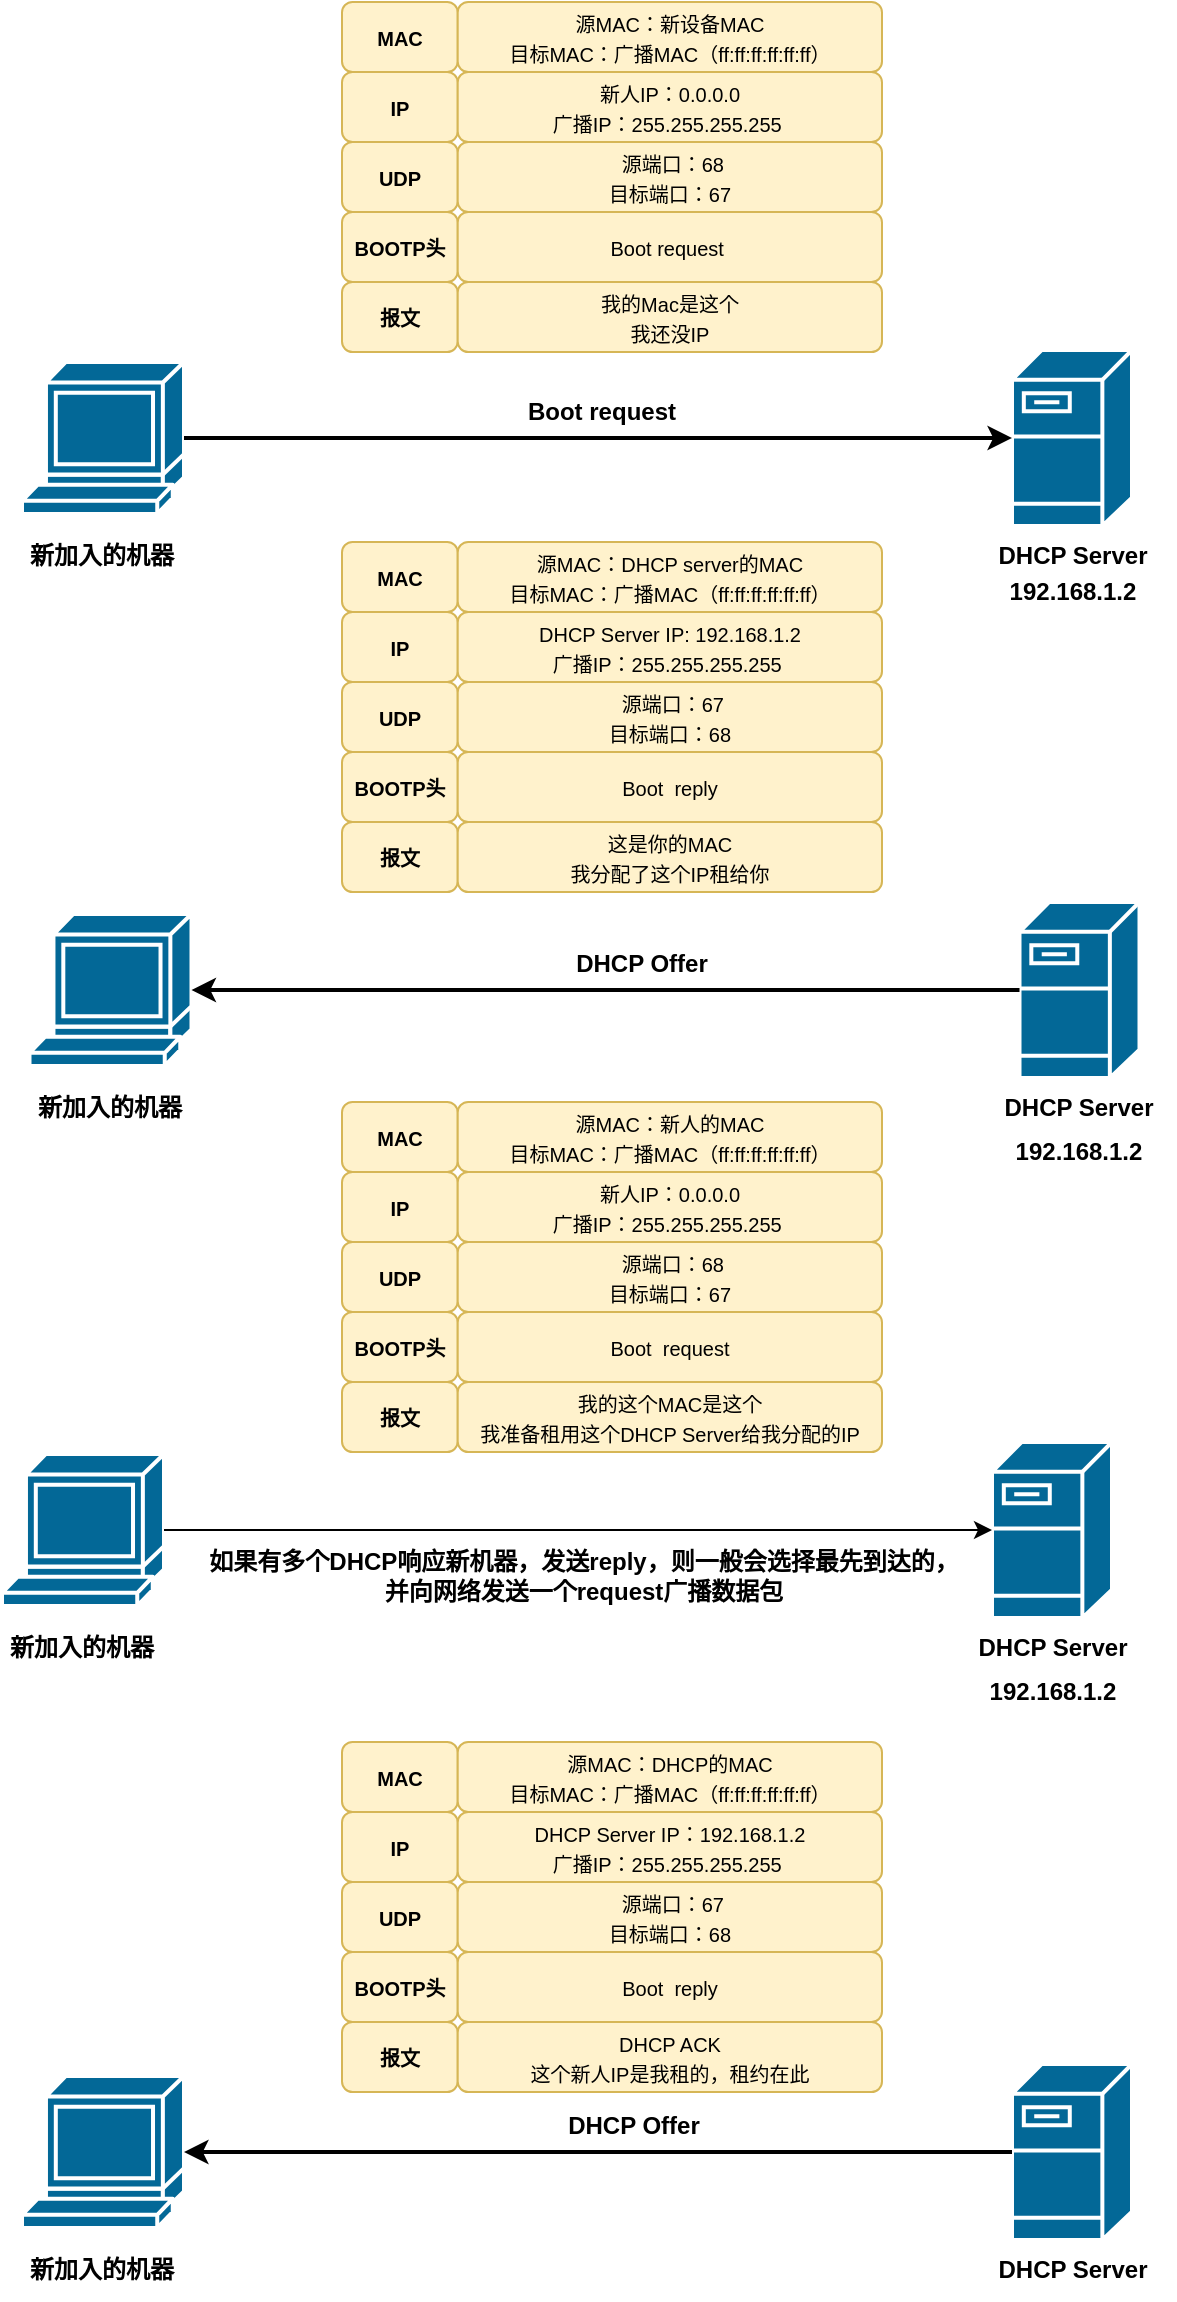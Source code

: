 <mxfile version="23.0.2" type="device">
  <diagram name="第 1 页" id="mvMggE6jEEcCf9ZD2xqr">
    <mxGraphModel dx="1878" dy="1266" grid="1" gridSize="10" guides="1" tooltips="1" connect="1" arrows="1" fold="1" page="1" pageScale="1" pageWidth="827" pageHeight="1169" math="0" shadow="0">
      <root>
        <mxCell id="0" />
        <mxCell id="1" parent="0" />
        <mxCell id="aM6yOoi2YgJckzfjnblt-9" value="" style="shape=mxgraph.cisco.servers.fileserver;sketch=0;html=1;pointerEvents=1;dashed=0;fillColor=#036897;strokeColor=#ffffff;strokeWidth=2;verticalLabelPosition=bottom;verticalAlign=top;align=center;outlineConnect=0;" vertex="1" parent="1">
          <mxGeometry x="655" y="194" width="60" height="88" as="geometry" />
        </mxCell>
        <mxCell id="aM6yOoi2YgJckzfjnblt-10" value="" style="shape=mxgraph.cisco.computers_and_peripherals.terminal;sketch=0;html=1;pointerEvents=1;dashed=0;fillColor=#036897;strokeColor=#ffffff;strokeWidth=2;verticalLabelPosition=bottom;verticalAlign=top;align=center;outlineConnect=0;" vertex="1" parent="1">
          <mxGeometry x="160" y="200" width="81" height="76" as="geometry" />
        </mxCell>
        <mxCell id="aM6yOoi2YgJckzfjnblt-15" value="" style="group" vertex="1" connectable="0" parent="1">
          <mxGeometry x="320" y="20" width="270" height="175" as="geometry" />
        </mxCell>
        <mxCell id="aM6yOoi2YgJckzfjnblt-1" value="&lt;font style=&quot;font-size: 10px;&quot;&gt;&lt;b&gt;MAC&lt;/b&gt;&lt;/font&gt;" style="rounded=1;whiteSpace=wrap;html=1;container=0;fillColor=#fff2cc;strokeColor=#d6b656;" vertex="1" parent="aM6yOoi2YgJckzfjnblt-15">
          <mxGeometry width="57.857" height="35.0" as="geometry" />
        </mxCell>
        <mxCell id="aM6yOoi2YgJckzfjnblt-2" value="&lt;font style=&quot;font-size: 10px;&quot;&gt;源MAC：新设备MAC&lt;br&gt;目标MAC：广播MAC（ff:ff:ff:ff:ff:ff）&lt;/font&gt;" style="rounded=1;whiteSpace=wrap;html=1;container=0;fillColor=#fff2cc;strokeColor=#d6b656;" vertex="1" parent="aM6yOoi2YgJckzfjnblt-15">
          <mxGeometry x="57.857" width="212.143" height="35" as="geometry" />
        </mxCell>
        <mxCell id="aM6yOoi2YgJckzfjnblt-3" value="&lt;font style=&quot;font-size: 10px;&quot;&gt;&lt;b&gt;IP&lt;/b&gt;&lt;/font&gt;" style="rounded=1;whiteSpace=wrap;html=1;container=0;fillColor=#fff2cc;strokeColor=#d6b656;" vertex="1" parent="aM6yOoi2YgJckzfjnblt-15">
          <mxGeometry y="35.0" width="57.857" height="35.0" as="geometry" />
        </mxCell>
        <mxCell id="aM6yOoi2YgJckzfjnblt-4" value="&lt;font style=&quot;font-size: 10px;&quot;&gt;新人IP：0.0.0.0&lt;br&gt;广播IP：255.255.255.255&amp;nbsp;&lt;/font&gt;" style="rounded=1;whiteSpace=wrap;html=1;container=0;fillColor=#fff2cc;strokeColor=#d6b656;" vertex="1" parent="aM6yOoi2YgJckzfjnblt-15">
          <mxGeometry x="57.857" y="35" width="212.143" height="35" as="geometry" />
        </mxCell>
        <mxCell id="aM6yOoi2YgJckzfjnblt-5" value="&lt;font style=&quot;font-size: 10px;&quot;&gt;&lt;b&gt;UDP&lt;/b&gt;&lt;/font&gt;" style="rounded=1;whiteSpace=wrap;html=1;container=0;fillColor=#fff2cc;strokeColor=#d6b656;" vertex="1" parent="aM6yOoi2YgJckzfjnblt-15">
          <mxGeometry y="70.0" width="57.857" height="35.0" as="geometry" />
        </mxCell>
        <mxCell id="aM6yOoi2YgJckzfjnblt-6" value="&lt;font style=&quot;font-size: 10px;&quot;&gt;&amp;nbsp;源端口：68&lt;br&gt;目标端口：67&lt;/font&gt;" style="rounded=1;whiteSpace=wrap;html=1;container=0;fillColor=#fff2cc;strokeColor=#d6b656;" vertex="1" parent="aM6yOoi2YgJckzfjnblt-15">
          <mxGeometry x="57.857" y="70" width="212.143" height="35" as="geometry" />
        </mxCell>
        <mxCell id="aM6yOoi2YgJckzfjnblt-7" value="&lt;font style=&quot;font-size: 10px;&quot;&gt;&lt;b&gt;BOOTP头&lt;/b&gt;&lt;/font&gt;" style="rounded=1;whiteSpace=wrap;html=1;container=0;fillColor=#fff2cc;strokeColor=#d6b656;" vertex="1" parent="aM6yOoi2YgJckzfjnblt-15">
          <mxGeometry y="105" width="57.857" height="35.0" as="geometry" />
        </mxCell>
        <mxCell id="aM6yOoi2YgJckzfjnblt-8" value="&lt;font style=&quot;font-size: 10px;&quot;&gt;Boot request&amp;nbsp;&lt;/font&gt;" style="rounded=1;whiteSpace=wrap;html=1;container=0;fillColor=#fff2cc;strokeColor=#d6b656;" vertex="1" parent="aM6yOoi2YgJckzfjnblt-15">
          <mxGeometry x="57.857" y="105" width="212.143" height="35" as="geometry" />
        </mxCell>
        <mxCell id="aM6yOoi2YgJckzfjnblt-13" value="&lt;font style=&quot;font-size: 10px;&quot;&gt;&lt;b&gt;报文&lt;/b&gt;&lt;/font&gt;" style="rounded=1;whiteSpace=wrap;html=1;container=0;fillColor=#fff2cc;strokeColor=#d6b656;" vertex="1" parent="aM6yOoi2YgJckzfjnblt-15">
          <mxGeometry y="140" width="57.857" height="35.0" as="geometry" />
        </mxCell>
        <mxCell id="aM6yOoi2YgJckzfjnblt-14" value="&lt;font style=&quot;font-size: 10px;&quot;&gt;我的Mac是这个&lt;br&gt;我还没IP&lt;/font&gt;" style="rounded=1;whiteSpace=wrap;html=1;container=0;fillColor=#fff2cc;strokeColor=#d6b656;" vertex="1" parent="aM6yOoi2YgJckzfjnblt-15">
          <mxGeometry x="57.857" y="140" width="212.143" height="35" as="geometry" />
        </mxCell>
        <mxCell id="aM6yOoi2YgJckzfjnblt-16" value="&lt;b&gt;新加入的机器&lt;/b&gt;" style="text;html=1;strokeColor=none;fillColor=none;align=center;verticalAlign=middle;whiteSpace=wrap;rounded=0;" vertex="1" parent="1">
          <mxGeometry x="160" y="282" width="80" height="30" as="geometry" />
        </mxCell>
        <mxCell id="aM6yOoi2YgJckzfjnblt-18" value="&lt;b&gt;DHCP Server&lt;/b&gt;" style="text;html=1;strokeColor=none;fillColor=none;align=center;verticalAlign=middle;whiteSpace=wrap;rounded=0;" vertex="1" parent="1">
          <mxGeometry x="637.5" y="282" width="95" height="30" as="geometry" />
        </mxCell>
        <mxCell id="aM6yOoi2YgJckzfjnblt-20" style="edgeStyle=orthogonalEdgeStyle;rounded=0;orthogonalLoop=1;jettySize=auto;html=1;exitX=1;exitY=0.5;exitDx=0;exitDy=0;exitPerimeter=0;entryX=0;entryY=0.5;entryDx=0;entryDy=0;entryPerimeter=0;strokeWidth=2;" edge="1" parent="1" source="aM6yOoi2YgJckzfjnblt-10" target="aM6yOoi2YgJckzfjnblt-9">
          <mxGeometry relative="1" as="geometry" />
        </mxCell>
        <mxCell id="aM6yOoi2YgJckzfjnblt-23" value="&lt;b&gt;Boot request&lt;/b&gt;" style="text;html=1;strokeColor=none;fillColor=none;align=center;verticalAlign=middle;whiteSpace=wrap;rounded=0;" vertex="1" parent="1">
          <mxGeometry x="410" y="210" width="80" height="30" as="geometry" />
        </mxCell>
        <mxCell id="aM6yOoi2YgJckzfjnblt-24" value="" style="shape=mxgraph.cisco.servers.fileserver;sketch=0;html=1;pointerEvents=1;dashed=0;fillColor=#036897;strokeColor=#ffffff;strokeWidth=2;verticalLabelPosition=bottom;verticalAlign=top;align=center;outlineConnect=0;" vertex="1" parent="1">
          <mxGeometry x="658.75" y="470" width="60" height="88" as="geometry" />
        </mxCell>
        <mxCell id="aM6yOoi2YgJckzfjnblt-25" value="" style="shape=mxgraph.cisco.computers_and_peripherals.terminal;sketch=0;html=1;pointerEvents=1;dashed=0;fillColor=#036897;strokeColor=#ffffff;strokeWidth=2;verticalLabelPosition=bottom;verticalAlign=top;align=center;outlineConnect=0;" vertex="1" parent="1">
          <mxGeometry x="163.75" y="476" width="81" height="76" as="geometry" />
        </mxCell>
        <mxCell id="aM6yOoi2YgJckzfjnblt-26" value="&lt;b&gt;新加入的机器&lt;/b&gt;" style="text;html=1;strokeColor=none;fillColor=none;align=center;verticalAlign=middle;whiteSpace=wrap;rounded=0;" vertex="1" parent="1">
          <mxGeometry x="163.75" y="558" width="80" height="30" as="geometry" />
        </mxCell>
        <mxCell id="aM6yOoi2YgJckzfjnblt-27" value="&lt;b&gt;DHCP Server&lt;/b&gt;" style="text;html=1;strokeColor=none;fillColor=none;align=center;verticalAlign=middle;whiteSpace=wrap;rounded=0;" vertex="1" parent="1">
          <mxGeometry x="641.25" y="558" width="95" height="30" as="geometry" />
        </mxCell>
        <mxCell id="aM6yOoi2YgJckzfjnblt-29" value="&lt;b&gt;DHCP Offer&lt;/b&gt;" style="text;html=1;strokeColor=none;fillColor=none;align=center;verticalAlign=middle;whiteSpace=wrap;rounded=0;" vertex="1" parent="1">
          <mxGeometry x="430" y="486" width="80" height="30" as="geometry" />
        </mxCell>
        <mxCell id="aM6yOoi2YgJckzfjnblt-30" style="edgeStyle=orthogonalEdgeStyle;rounded=0;orthogonalLoop=1;jettySize=auto;html=1;exitX=0;exitY=0.5;exitDx=0;exitDy=0;exitPerimeter=0;entryX=1;entryY=0.5;entryDx=0;entryDy=0;entryPerimeter=0;strokeWidth=2;" edge="1" parent="1" source="aM6yOoi2YgJckzfjnblt-24" target="aM6yOoi2YgJckzfjnblt-25">
          <mxGeometry relative="1" as="geometry" />
        </mxCell>
        <mxCell id="aM6yOoi2YgJckzfjnblt-42" value="" style="group" vertex="1" connectable="0" parent="1">
          <mxGeometry x="320" y="290" width="270" height="175" as="geometry" />
        </mxCell>
        <mxCell id="aM6yOoi2YgJckzfjnblt-43" value="&lt;font style=&quot;font-size: 10px;&quot;&gt;&lt;b&gt;MAC&lt;/b&gt;&lt;/font&gt;" style="rounded=1;whiteSpace=wrap;html=1;container=0;fillColor=#fff2cc;strokeColor=#d6b656;" vertex="1" parent="aM6yOoi2YgJckzfjnblt-42">
          <mxGeometry width="57.857" height="35.0" as="geometry" />
        </mxCell>
        <mxCell id="aM6yOoi2YgJckzfjnblt-44" value="&lt;font style=&quot;font-size: 10px;&quot;&gt;源MAC：DHCP server的MAC&lt;br&gt;目标MAC：广播MAC（ff:ff:ff:ff:ff:ff）&lt;/font&gt;" style="rounded=1;whiteSpace=wrap;html=1;container=0;fillColor=#fff2cc;strokeColor=#d6b656;" vertex="1" parent="aM6yOoi2YgJckzfjnblt-42">
          <mxGeometry x="57.857" width="212.143" height="35" as="geometry" />
        </mxCell>
        <mxCell id="aM6yOoi2YgJckzfjnblt-45" value="&lt;font style=&quot;font-size: 10px;&quot;&gt;&lt;b&gt;IP&lt;/b&gt;&lt;/font&gt;" style="rounded=1;whiteSpace=wrap;html=1;container=0;fillColor=#fff2cc;strokeColor=#d6b656;" vertex="1" parent="aM6yOoi2YgJckzfjnblt-42">
          <mxGeometry y="35.0" width="57.857" height="35.0" as="geometry" />
        </mxCell>
        <mxCell id="aM6yOoi2YgJckzfjnblt-46" value="&lt;font style=&quot;font-size: 10px;&quot;&gt;DHCP Server IP: 192.168.1.2&lt;br&gt;广播IP：255.255.255.255&amp;nbsp;&lt;/font&gt;" style="rounded=1;whiteSpace=wrap;html=1;container=0;fillColor=#fff2cc;strokeColor=#d6b656;" vertex="1" parent="aM6yOoi2YgJckzfjnblt-42">
          <mxGeometry x="57.857" y="35" width="212.143" height="35" as="geometry" />
        </mxCell>
        <mxCell id="aM6yOoi2YgJckzfjnblt-47" value="&lt;font style=&quot;font-size: 10px;&quot;&gt;&lt;b&gt;UDP&lt;/b&gt;&lt;/font&gt;" style="rounded=1;whiteSpace=wrap;html=1;container=0;fillColor=#fff2cc;strokeColor=#d6b656;" vertex="1" parent="aM6yOoi2YgJckzfjnblt-42">
          <mxGeometry y="70.0" width="57.857" height="35.0" as="geometry" />
        </mxCell>
        <mxCell id="aM6yOoi2YgJckzfjnblt-48" value="&lt;font style=&quot;font-size: 10px;&quot;&gt;&amp;nbsp;源端口：67&lt;br&gt;目标端口：68&lt;/font&gt;" style="rounded=1;whiteSpace=wrap;html=1;container=0;fillColor=#fff2cc;strokeColor=#d6b656;" vertex="1" parent="aM6yOoi2YgJckzfjnblt-42">
          <mxGeometry x="57.857" y="70" width="212.143" height="35" as="geometry" />
        </mxCell>
        <mxCell id="aM6yOoi2YgJckzfjnblt-49" value="&lt;font style=&quot;font-size: 10px;&quot;&gt;&lt;b&gt;BOOTP头&lt;/b&gt;&lt;/font&gt;" style="rounded=1;whiteSpace=wrap;html=1;container=0;fillColor=#fff2cc;strokeColor=#d6b656;" vertex="1" parent="aM6yOoi2YgJckzfjnblt-42">
          <mxGeometry y="105" width="57.857" height="35.0" as="geometry" />
        </mxCell>
        <mxCell id="aM6yOoi2YgJckzfjnblt-50" value="&lt;font style=&quot;font-size: 10px;&quot;&gt;Boot&amp;nbsp; reply&lt;/font&gt;" style="rounded=1;whiteSpace=wrap;html=1;container=0;fillColor=#fff2cc;strokeColor=#d6b656;" vertex="1" parent="aM6yOoi2YgJckzfjnblt-42">
          <mxGeometry x="57.857" y="105" width="212.143" height="35" as="geometry" />
        </mxCell>
        <mxCell id="aM6yOoi2YgJckzfjnblt-51" value="&lt;font style=&quot;font-size: 10px;&quot;&gt;&lt;b&gt;报文&lt;/b&gt;&lt;/font&gt;" style="rounded=1;whiteSpace=wrap;html=1;container=0;fillColor=#fff2cc;strokeColor=#d6b656;" vertex="1" parent="aM6yOoi2YgJckzfjnblt-42">
          <mxGeometry y="140" width="57.857" height="35.0" as="geometry" />
        </mxCell>
        <mxCell id="aM6yOoi2YgJckzfjnblt-52" value="&lt;span style=&quot;font-size: 10px;&quot;&gt;这是你的MAC&lt;br&gt;我分配了这个IP租给你&lt;br&gt;&lt;/span&gt;" style="rounded=1;whiteSpace=wrap;html=1;container=0;fillColor=#fff2cc;strokeColor=#d6b656;" vertex="1" parent="aM6yOoi2YgJckzfjnblt-42">
          <mxGeometry x="57.857" y="140" width="212.143" height="35" as="geometry" />
        </mxCell>
        <mxCell id="aM6yOoi2YgJckzfjnblt-53" value="&lt;b&gt;192.168.1.2&lt;/b&gt;" style="text;html=1;strokeColor=none;fillColor=none;align=center;verticalAlign=middle;whiteSpace=wrap;rounded=0;" vertex="1" parent="1">
          <mxGeometry x="637.5" y="300" width="95" height="30" as="geometry" />
        </mxCell>
        <mxCell id="aM6yOoi2YgJckzfjnblt-54" value="&lt;b&gt;192.168.1.2&lt;/b&gt;" style="text;html=1;strokeColor=none;fillColor=none;align=center;verticalAlign=middle;whiteSpace=wrap;rounded=0;" vertex="1" parent="1">
          <mxGeometry x="641.25" y="580" width="95" height="30" as="geometry" />
        </mxCell>
        <mxCell id="aM6yOoi2YgJckzfjnblt-55" value="" style="shape=mxgraph.cisco.servers.fileserver;sketch=0;html=1;pointerEvents=1;dashed=0;fillColor=#036897;strokeColor=#ffffff;strokeWidth=2;verticalLabelPosition=bottom;verticalAlign=top;align=center;outlineConnect=0;" vertex="1" parent="1">
          <mxGeometry x="645" y="740" width="60" height="88" as="geometry" />
        </mxCell>
        <mxCell id="aM6yOoi2YgJckzfjnblt-56" value="" style="shape=mxgraph.cisco.computers_and_peripherals.terminal;sketch=0;html=1;pointerEvents=1;dashed=0;fillColor=#036897;strokeColor=#ffffff;strokeWidth=2;verticalLabelPosition=bottom;verticalAlign=top;align=center;outlineConnect=0;" vertex="1" parent="1">
          <mxGeometry x="150" y="746" width="81" height="76" as="geometry" />
        </mxCell>
        <mxCell id="aM6yOoi2YgJckzfjnblt-57" value="&lt;b&gt;新加入的机器&lt;/b&gt;" style="text;html=1;strokeColor=none;fillColor=none;align=center;verticalAlign=middle;whiteSpace=wrap;rounded=0;" vertex="1" parent="1">
          <mxGeometry x="150" y="828" width="80" height="30" as="geometry" />
        </mxCell>
        <mxCell id="aM6yOoi2YgJckzfjnblt-58" value="&lt;b&gt;DHCP Server&lt;/b&gt;" style="text;html=1;strokeColor=none;fillColor=none;align=center;verticalAlign=middle;whiteSpace=wrap;rounded=0;" vertex="1" parent="1">
          <mxGeometry x="627.5" y="828" width="95" height="30" as="geometry" />
        </mxCell>
        <mxCell id="aM6yOoi2YgJckzfjnblt-59" value="&lt;b&gt;192.168.1.2&lt;/b&gt;" style="text;html=1;strokeColor=none;fillColor=none;align=center;verticalAlign=middle;whiteSpace=wrap;rounded=0;" vertex="1" parent="1">
          <mxGeometry x="627.5" y="850" width="95" height="30" as="geometry" />
        </mxCell>
        <mxCell id="aM6yOoi2YgJckzfjnblt-61" style="edgeStyle=orthogonalEdgeStyle;rounded=0;orthogonalLoop=1;jettySize=auto;html=1;exitX=1;exitY=0.5;exitDx=0;exitDy=0;exitPerimeter=0;entryX=0;entryY=0.5;entryDx=0;entryDy=0;entryPerimeter=0;" edge="1" parent="1" source="aM6yOoi2YgJckzfjnblt-56" target="aM6yOoi2YgJckzfjnblt-55">
          <mxGeometry relative="1" as="geometry" />
        </mxCell>
        <mxCell id="aM6yOoi2YgJckzfjnblt-62" value="&lt;b&gt;如果有多个DHCP响应新机器，发送reply，则一般会选择最先到达的，&lt;br&gt;并向网络发送一个request广播数据包&lt;/b&gt;" style="text;html=1;strokeColor=none;fillColor=none;align=center;verticalAlign=middle;whiteSpace=wrap;rounded=0;" vertex="1" parent="1">
          <mxGeometry x="241.25" y="792" width="400" height="30" as="geometry" />
        </mxCell>
        <mxCell id="aM6yOoi2YgJckzfjnblt-63" value="" style="group" vertex="1" connectable="0" parent="1">
          <mxGeometry x="320" y="570" width="270" height="175" as="geometry" />
        </mxCell>
        <mxCell id="aM6yOoi2YgJckzfjnblt-64" value="&lt;font style=&quot;font-size: 10px;&quot;&gt;&lt;b&gt;MAC&lt;/b&gt;&lt;/font&gt;" style="rounded=1;whiteSpace=wrap;html=1;container=0;fillColor=#fff2cc;strokeColor=#d6b656;" vertex="1" parent="aM6yOoi2YgJckzfjnblt-63">
          <mxGeometry width="57.857" height="35.0" as="geometry" />
        </mxCell>
        <mxCell id="aM6yOoi2YgJckzfjnblt-65" value="&lt;font style=&quot;font-size: 10px;&quot;&gt;源MAC：新人的MAC&lt;br&gt;目标MAC：广播MAC（ff:ff:ff:ff:ff:ff）&lt;/font&gt;" style="rounded=1;whiteSpace=wrap;html=1;container=0;fillColor=#fff2cc;strokeColor=#d6b656;" vertex="1" parent="aM6yOoi2YgJckzfjnblt-63">
          <mxGeometry x="57.857" width="212.143" height="35" as="geometry" />
        </mxCell>
        <mxCell id="aM6yOoi2YgJckzfjnblt-66" value="&lt;font style=&quot;font-size: 10px;&quot;&gt;&lt;b&gt;IP&lt;/b&gt;&lt;/font&gt;" style="rounded=1;whiteSpace=wrap;html=1;container=0;fillColor=#fff2cc;strokeColor=#d6b656;" vertex="1" parent="aM6yOoi2YgJckzfjnblt-63">
          <mxGeometry y="35.0" width="57.857" height="35.0" as="geometry" />
        </mxCell>
        <mxCell id="aM6yOoi2YgJckzfjnblt-67" value="&lt;font style=&quot;font-size: 10px;&quot;&gt;新人IP：0.0.0.0&lt;br&gt;广播IP：255.255.255.255&amp;nbsp;&lt;/font&gt;" style="rounded=1;whiteSpace=wrap;html=1;container=0;fillColor=#fff2cc;strokeColor=#d6b656;" vertex="1" parent="aM6yOoi2YgJckzfjnblt-63">
          <mxGeometry x="57.857" y="35" width="212.143" height="35" as="geometry" />
        </mxCell>
        <mxCell id="aM6yOoi2YgJckzfjnblt-68" value="&lt;font style=&quot;font-size: 10px;&quot;&gt;&lt;b&gt;UDP&lt;/b&gt;&lt;/font&gt;" style="rounded=1;whiteSpace=wrap;html=1;container=0;fillColor=#fff2cc;strokeColor=#d6b656;" vertex="1" parent="aM6yOoi2YgJckzfjnblt-63">
          <mxGeometry y="70.0" width="57.857" height="35.0" as="geometry" />
        </mxCell>
        <mxCell id="aM6yOoi2YgJckzfjnblt-69" value="&lt;font style=&quot;font-size: 10px;&quot;&gt;&amp;nbsp;源端口：68&lt;br&gt;目标端口：67&lt;/font&gt;" style="rounded=1;whiteSpace=wrap;html=1;container=0;fillColor=#fff2cc;strokeColor=#d6b656;" vertex="1" parent="aM6yOoi2YgJckzfjnblt-63">
          <mxGeometry x="57.857" y="70" width="212.143" height="35" as="geometry" />
        </mxCell>
        <mxCell id="aM6yOoi2YgJckzfjnblt-70" value="&lt;font style=&quot;font-size: 10px;&quot;&gt;&lt;b&gt;BOOTP头&lt;/b&gt;&lt;/font&gt;" style="rounded=1;whiteSpace=wrap;html=1;container=0;fillColor=#fff2cc;strokeColor=#d6b656;" vertex="1" parent="aM6yOoi2YgJckzfjnblt-63">
          <mxGeometry y="105" width="57.857" height="35.0" as="geometry" />
        </mxCell>
        <mxCell id="aM6yOoi2YgJckzfjnblt-71" value="&lt;font style=&quot;font-size: 10px;&quot;&gt;Boot&amp;nbsp; request&lt;/font&gt;" style="rounded=1;whiteSpace=wrap;html=1;container=0;fillColor=#fff2cc;strokeColor=#d6b656;" vertex="1" parent="aM6yOoi2YgJckzfjnblt-63">
          <mxGeometry x="57.857" y="105" width="212.143" height="35" as="geometry" />
        </mxCell>
        <mxCell id="aM6yOoi2YgJckzfjnblt-72" value="&lt;font style=&quot;font-size: 10px;&quot;&gt;&lt;b&gt;报文&lt;/b&gt;&lt;/font&gt;" style="rounded=1;whiteSpace=wrap;html=1;container=0;fillColor=#fff2cc;strokeColor=#d6b656;" vertex="1" parent="aM6yOoi2YgJckzfjnblt-63">
          <mxGeometry y="140" width="57.857" height="35.0" as="geometry" />
        </mxCell>
        <mxCell id="aM6yOoi2YgJckzfjnblt-73" value="&lt;span style=&quot;font-size: 10px;&quot;&gt;我的这个MAC是这个&lt;br&gt;我准备租用这个DHCP Server给我分配的IP&lt;br&gt;&lt;/span&gt;" style="rounded=1;whiteSpace=wrap;html=1;container=0;fillColor=#fff2cc;strokeColor=#d6b656;" vertex="1" parent="aM6yOoi2YgJckzfjnblt-63">
          <mxGeometry x="57.857" y="140" width="212.143" height="35" as="geometry" />
        </mxCell>
        <mxCell id="aM6yOoi2YgJckzfjnblt-74" value="" style="shape=mxgraph.cisco.servers.fileserver;sketch=0;html=1;pointerEvents=1;dashed=0;fillColor=#036897;strokeColor=#ffffff;strokeWidth=2;verticalLabelPosition=bottom;verticalAlign=top;align=center;outlineConnect=0;" vertex="1" parent="1">
          <mxGeometry x="655" y="1051" width="60" height="88" as="geometry" />
        </mxCell>
        <mxCell id="aM6yOoi2YgJckzfjnblt-75" value="" style="shape=mxgraph.cisco.computers_and_peripherals.terminal;sketch=0;html=1;pointerEvents=1;dashed=0;fillColor=#036897;strokeColor=#ffffff;strokeWidth=2;verticalLabelPosition=bottom;verticalAlign=top;align=center;outlineConnect=0;" vertex="1" parent="1">
          <mxGeometry x="160" y="1057" width="81" height="76" as="geometry" />
        </mxCell>
        <mxCell id="aM6yOoi2YgJckzfjnblt-76" value="&lt;b&gt;新加入的机器&lt;/b&gt;" style="text;html=1;strokeColor=none;fillColor=none;align=center;verticalAlign=middle;whiteSpace=wrap;rounded=0;" vertex="1" parent="1">
          <mxGeometry x="160" y="1139" width="80" height="30" as="geometry" />
        </mxCell>
        <mxCell id="aM6yOoi2YgJckzfjnblt-77" value="&lt;b&gt;DHCP Server&lt;/b&gt;" style="text;html=1;strokeColor=none;fillColor=none;align=center;verticalAlign=middle;whiteSpace=wrap;rounded=0;" vertex="1" parent="1">
          <mxGeometry x="637.5" y="1139" width="95" height="30" as="geometry" />
        </mxCell>
        <mxCell id="aM6yOoi2YgJckzfjnblt-78" value="&lt;b&gt;DHCP Offer&lt;/b&gt;" style="text;html=1;strokeColor=none;fillColor=none;align=center;verticalAlign=middle;whiteSpace=wrap;rounded=0;" vertex="1" parent="1">
          <mxGeometry x="426.25" y="1067" width="80" height="30" as="geometry" />
        </mxCell>
        <mxCell id="aM6yOoi2YgJckzfjnblt-79" style="edgeStyle=orthogonalEdgeStyle;rounded=0;orthogonalLoop=1;jettySize=auto;html=1;exitX=0;exitY=0.5;exitDx=0;exitDy=0;exitPerimeter=0;entryX=1;entryY=0.5;entryDx=0;entryDy=0;entryPerimeter=0;strokeWidth=2;" edge="1" source="aM6yOoi2YgJckzfjnblt-74" target="aM6yOoi2YgJckzfjnblt-75" parent="1">
          <mxGeometry relative="1" as="geometry" />
        </mxCell>
        <mxCell id="aM6yOoi2YgJckzfjnblt-80" value="" style="group" vertex="1" connectable="0" parent="1">
          <mxGeometry x="320" y="890" width="270" height="175" as="geometry" />
        </mxCell>
        <mxCell id="aM6yOoi2YgJckzfjnblt-81" value="&lt;font style=&quot;font-size: 10px;&quot;&gt;&lt;b&gt;MAC&lt;/b&gt;&lt;/font&gt;" style="rounded=1;whiteSpace=wrap;html=1;container=0;fillColor=#fff2cc;strokeColor=#d6b656;" vertex="1" parent="aM6yOoi2YgJckzfjnblt-80">
          <mxGeometry width="57.857" height="35.0" as="geometry" />
        </mxCell>
        <mxCell id="aM6yOoi2YgJckzfjnblt-82" value="&lt;font style=&quot;font-size: 10px;&quot;&gt;源MAC：DHCP的MAC&lt;br&gt;目标MAC：广播MAC（ff:ff:ff:ff:ff:ff）&lt;/font&gt;" style="rounded=1;whiteSpace=wrap;html=1;container=0;fillColor=#fff2cc;strokeColor=#d6b656;" vertex="1" parent="aM6yOoi2YgJckzfjnblt-80">
          <mxGeometry x="57.857" width="212.143" height="35" as="geometry" />
        </mxCell>
        <mxCell id="aM6yOoi2YgJckzfjnblt-83" value="&lt;font style=&quot;font-size: 10px;&quot;&gt;&lt;b&gt;IP&lt;/b&gt;&lt;/font&gt;" style="rounded=1;whiteSpace=wrap;html=1;container=0;fillColor=#fff2cc;strokeColor=#d6b656;" vertex="1" parent="aM6yOoi2YgJckzfjnblt-80">
          <mxGeometry y="35.0" width="57.857" height="35.0" as="geometry" />
        </mxCell>
        <mxCell id="aM6yOoi2YgJckzfjnblt-84" value="&lt;font style=&quot;font-size: 10px;&quot;&gt;DHCP Server IP：192.168.1.2&lt;br&gt;广播IP：255.255.255.255&amp;nbsp;&lt;/font&gt;" style="rounded=1;whiteSpace=wrap;html=1;container=0;fillColor=#fff2cc;strokeColor=#d6b656;" vertex="1" parent="aM6yOoi2YgJckzfjnblt-80">
          <mxGeometry x="57.857" y="35" width="212.143" height="35" as="geometry" />
        </mxCell>
        <mxCell id="aM6yOoi2YgJckzfjnblt-85" value="&lt;font style=&quot;font-size: 10px;&quot;&gt;&lt;b&gt;UDP&lt;/b&gt;&lt;/font&gt;" style="rounded=1;whiteSpace=wrap;html=1;container=0;fillColor=#fff2cc;strokeColor=#d6b656;" vertex="1" parent="aM6yOoi2YgJckzfjnblt-80">
          <mxGeometry y="70.0" width="57.857" height="35.0" as="geometry" />
        </mxCell>
        <mxCell id="aM6yOoi2YgJckzfjnblt-86" value="&lt;font style=&quot;font-size: 10px;&quot;&gt;&amp;nbsp;源端口：67&lt;br&gt;目标端口：68&lt;/font&gt;" style="rounded=1;whiteSpace=wrap;html=1;container=0;fillColor=#fff2cc;strokeColor=#d6b656;" vertex="1" parent="aM6yOoi2YgJckzfjnblt-80">
          <mxGeometry x="57.857" y="70" width="212.143" height="35" as="geometry" />
        </mxCell>
        <mxCell id="aM6yOoi2YgJckzfjnblt-87" value="&lt;font style=&quot;font-size: 10px;&quot;&gt;&lt;b&gt;BOOTP头&lt;/b&gt;&lt;/font&gt;" style="rounded=1;whiteSpace=wrap;html=1;container=0;fillColor=#fff2cc;strokeColor=#d6b656;" vertex="1" parent="aM6yOoi2YgJckzfjnblt-80">
          <mxGeometry y="105" width="57.857" height="35.0" as="geometry" />
        </mxCell>
        <mxCell id="aM6yOoi2YgJckzfjnblt-88" value="&lt;font style=&quot;font-size: 10px;&quot;&gt;Boot&amp;nbsp; reply&lt;/font&gt;" style="rounded=1;whiteSpace=wrap;html=1;container=0;fillColor=#fff2cc;strokeColor=#d6b656;" vertex="1" parent="aM6yOoi2YgJckzfjnblt-80">
          <mxGeometry x="57.857" y="105" width="212.143" height="35" as="geometry" />
        </mxCell>
        <mxCell id="aM6yOoi2YgJckzfjnblt-89" value="&lt;font style=&quot;font-size: 10px;&quot;&gt;&lt;b&gt;报文&lt;/b&gt;&lt;/font&gt;" style="rounded=1;whiteSpace=wrap;html=1;container=0;fillColor=#fff2cc;strokeColor=#d6b656;" vertex="1" parent="aM6yOoi2YgJckzfjnblt-80">
          <mxGeometry y="140" width="57.857" height="35.0" as="geometry" />
        </mxCell>
        <mxCell id="aM6yOoi2YgJckzfjnblt-90" value="&lt;span style=&quot;font-size: 10px;&quot;&gt;DHCP ACK&lt;br&gt;这个新人IP是我租的，租约在此&lt;br&gt;&lt;/span&gt;" style="rounded=1;whiteSpace=wrap;html=1;container=0;fillColor=#fff2cc;strokeColor=#d6b656;" vertex="1" parent="aM6yOoi2YgJckzfjnblt-80">
          <mxGeometry x="57.857" y="140" width="212.143" height="35" as="geometry" />
        </mxCell>
      </root>
    </mxGraphModel>
  </diagram>
</mxfile>
